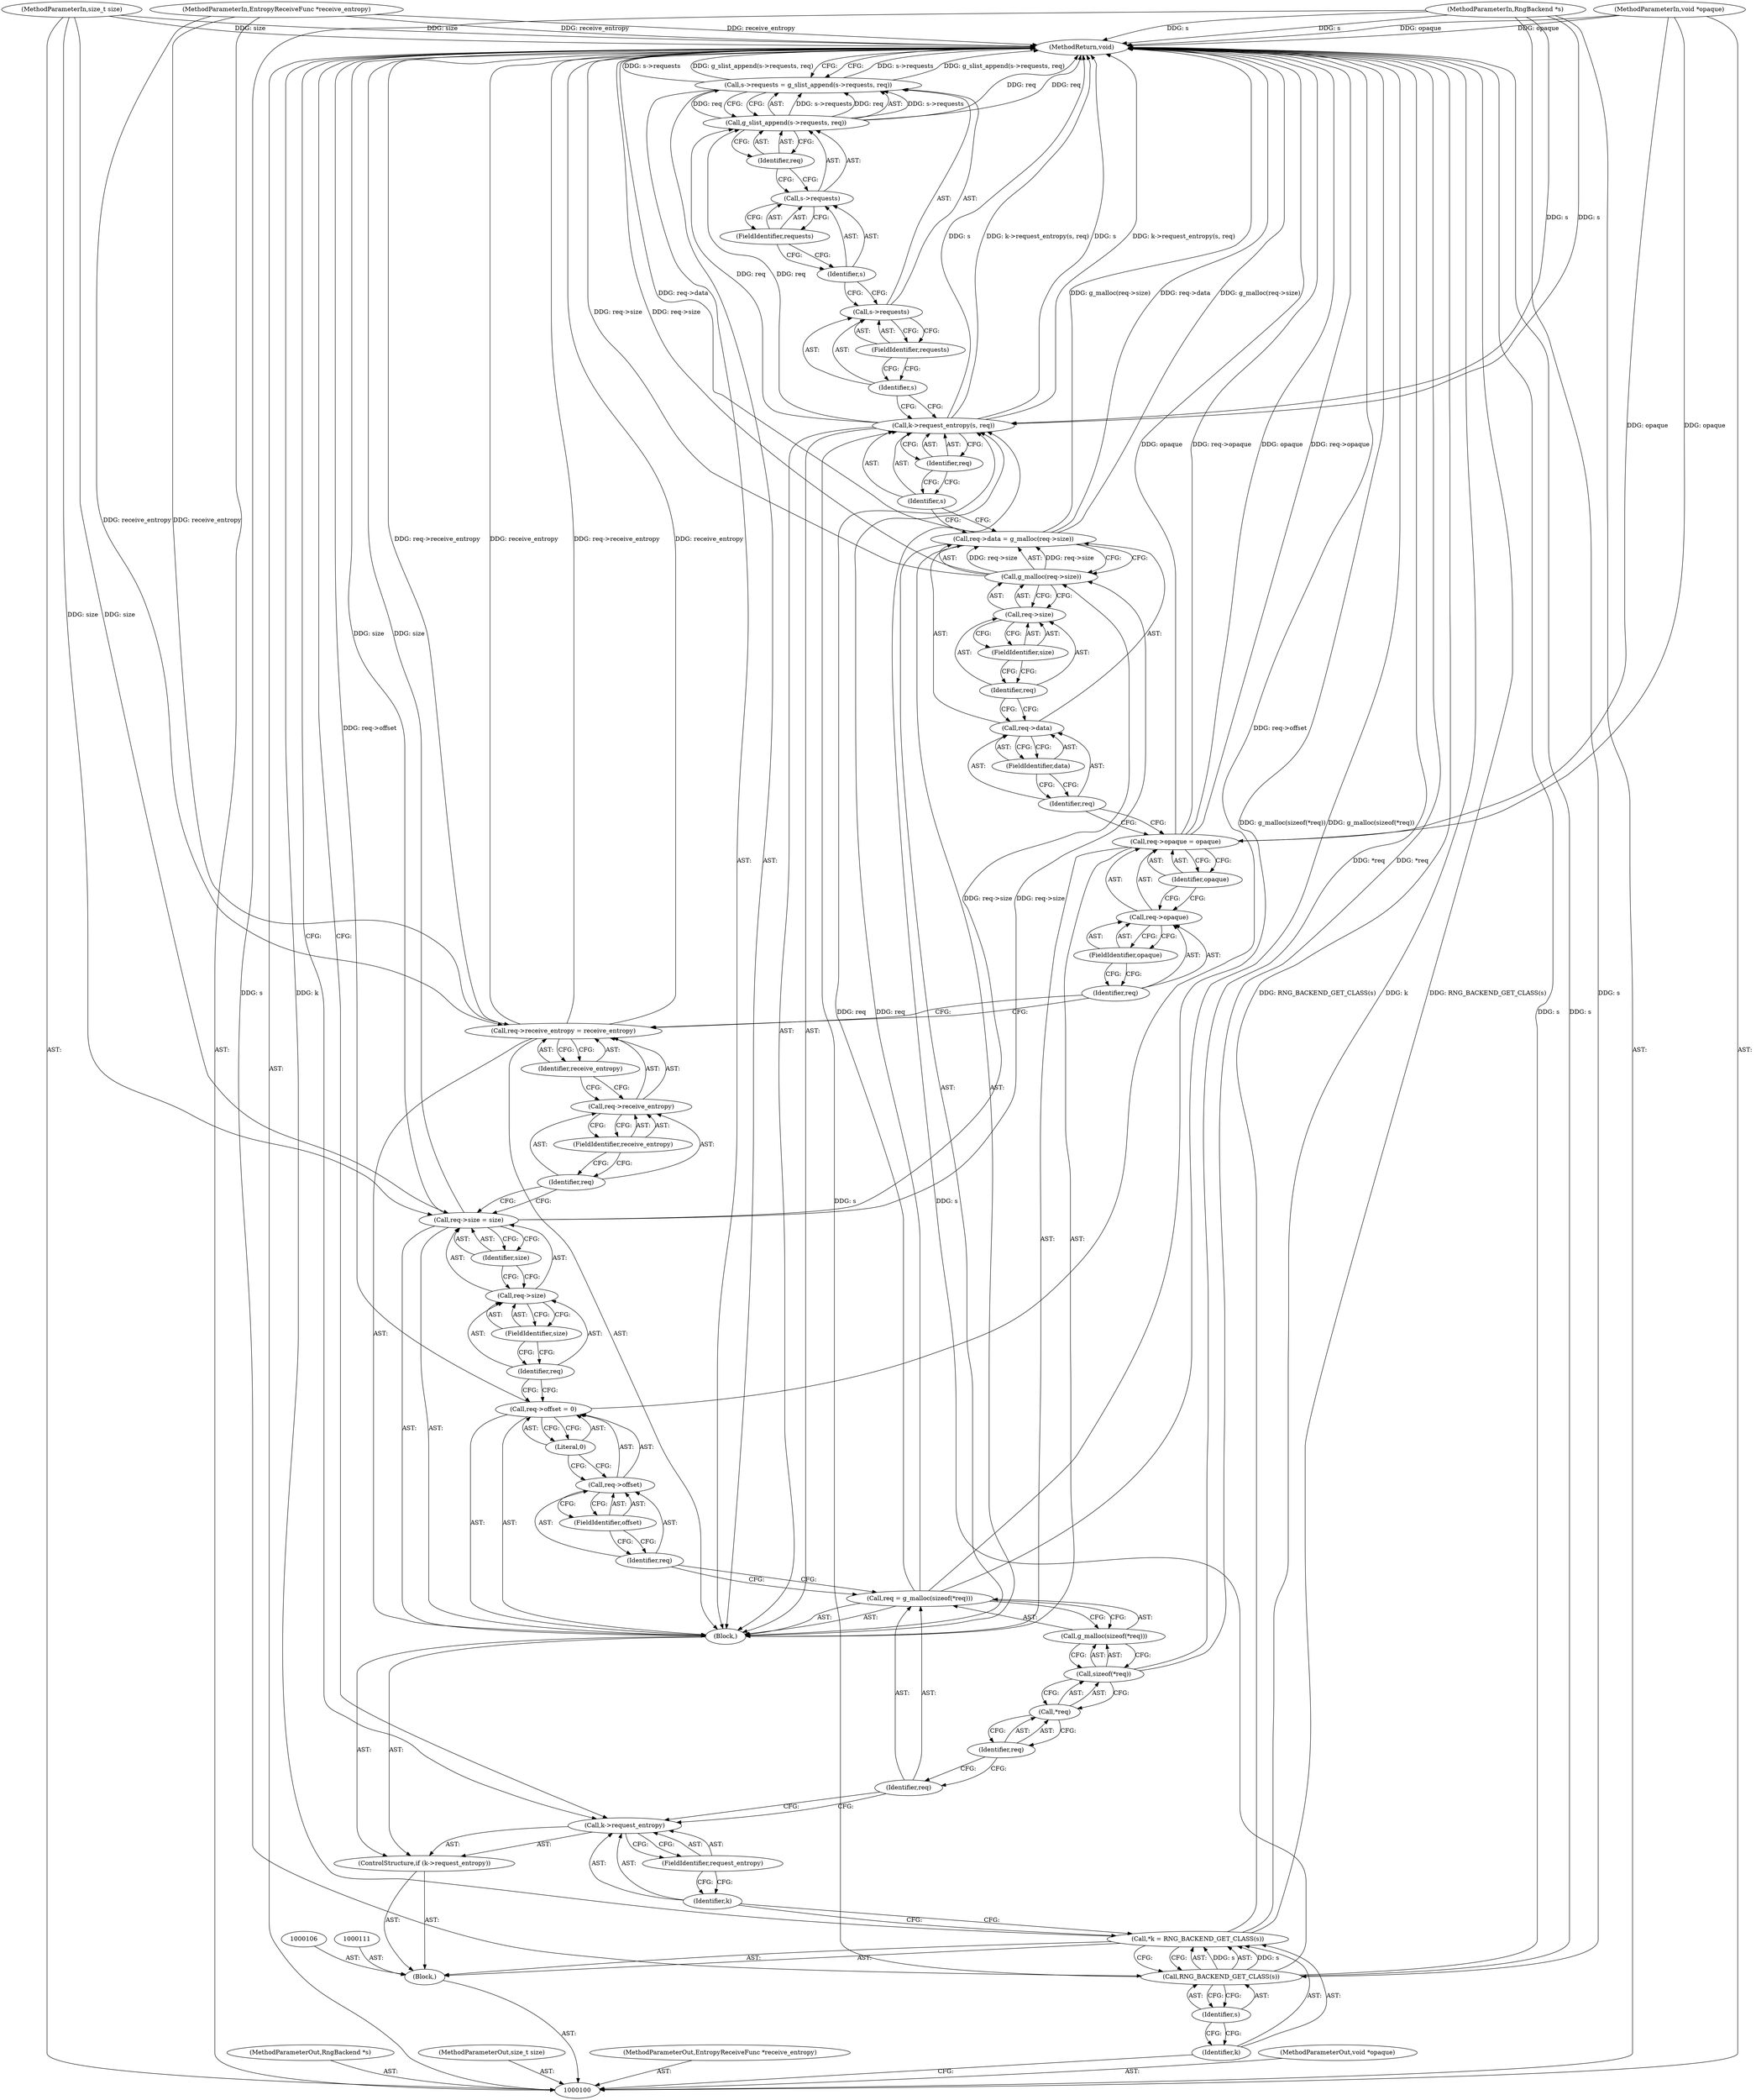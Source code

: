 digraph "0_qemu_60253ed1e6ec6d8e5ef2efe7bf755f475dce9956_0" {
"1000163" [label="(MethodReturn,void)"];
"1000101" [label="(MethodParameterIn,RngBackend *s)"];
"1000209" [label="(MethodParameterOut,RngBackend *s)"];
"1000102" [label="(MethodParameterIn,size_t size)"];
"1000210" [label="(MethodParameterOut,size_t size)"];
"1000126" [label="(FieldIdentifier,offset)"];
"1000127" [label="(Literal,0)"];
"1000123" [label="(Call,req->offset = 0)"];
"1000124" [label="(Call,req->offset)"];
"1000125" [label="(Identifier,req)"];
"1000131" [label="(FieldIdentifier,size)"];
"1000132" [label="(Identifier,size)"];
"1000128" [label="(Call,req->size = size)"];
"1000129" [label="(Call,req->size)"];
"1000130" [label="(Identifier,req)"];
"1000136" [label="(FieldIdentifier,receive_entropy)"];
"1000137" [label="(Identifier,receive_entropy)"];
"1000133" [label="(Call,req->receive_entropy = receive_entropy)"];
"1000134" [label="(Call,req->receive_entropy)"];
"1000135" [label="(Identifier,req)"];
"1000141" [label="(FieldIdentifier,opaque)"];
"1000142" [label="(Identifier,opaque)"];
"1000138" [label="(Call,req->opaque = opaque)"];
"1000139" [label="(Call,req->opaque)"];
"1000140" [label="(Identifier,req)"];
"1000146" [label="(FieldIdentifier,data)"];
"1000147" [label="(Call,g_malloc(req->size))"];
"1000148" [label="(Call,req->size)"];
"1000149" [label="(Identifier,req)"];
"1000150" [label="(FieldIdentifier,size)"];
"1000143" [label="(Call,req->data = g_malloc(req->size))"];
"1000144" [label="(Call,req->data)"];
"1000145" [label="(Identifier,req)"];
"1000152" [label="(Identifier,s)"];
"1000153" [label="(Identifier,req)"];
"1000151" [label="(Call,k->request_entropy(s, req))"];
"1000157" [label="(FieldIdentifier,requests)"];
"1000158" [label="(Call,g_slist_append(s->requests, req))"];
"1000159" [label="(Call,s->requests)"];
"1000160" [label="(Identifier,s)"];
"1000161" [label="(FieldIdentifier,requests)"];
"1000162" [label="(Identifier,req)"];
"1000154" [label="(Call,s->requests = g_slist_append(s->requests, req))"];
"1000155" [label="(Call,s->requests)"];
"1000156" [label="(Identifier,s)"];
"1000103" [label="(MethodParameterIn,EntropyReceiveFunc *receive_entropy)"];
"1000211" [label="(MethodParameterOut,EntropyReceiveFunc *receive_entropy)"];
"1000104" [label="(MethodParameterIn,void *opaque)"];
"1000212" [label="(MethodParameterOut,void *opaque)"];
"1000105" [label="(Block,)"];
"1000107" [label="(Call,*k = RNG_BACKEND_GET_CLASS(s))"];
"1000108" [label="(Identifier,k)"];
"1000109" [label="(Call,RNG_BACKEND_GET_CLASS(s))"];
"1000110" [label="(Identifier,s)"];
"1000115" [label="(FieldIdentifier,request_entropy)"];
"1000116" [label="(Block,)"];
"1000112" [label="(ControlStructure,if (k->request_entropy))"];
"1000113" [label="(Call,k->request_entropy)"];
"1000114" [label="(Identifier,k)"];
"1000119" [label="(Call,g_malloc(sizeof(*req)))"];
"1000120" [label="(Call,sizeof(*req))"];
"1000121" [label="(Call,*req)"];
"1000122" [label="(Identifier,req)"];
"1000117" [label="(Call,req = g_malloc(sizeof(*req)))"];
"1000118" [label="(Identifier,req)"];
"1000163" -> "1000100"  [label="AST: "];
"1000163" -> "1000154"  [label="CFG: "];
"1000163" -> "1000113"  [label="CFG: "];
"1000138" -> "1000163"  [label="DDG: opaque"];
"1000138" -> "1000163"  [label="DDG: req->opaque"];
"1000107" -> "1000163"  [label="DDG: k"];
"1000107" -> "1000163"  [label="DDG: RNG_BACKEND_GET_CLASS(s)"];
"1000104" -> "1000163"  [label="DDG: opaque"];
"1000151" -> "1000163"  [label="DDG: s"];
"1000151" -> "1000163"  [label="DDG: k->request_entropy(s, req)"];
"1000120" -> "1000163"  [label="DDG: *req"];
"1000147" -> "1000163"  [label="DDG: req->size"];
"1000117" -> "1000163"  [label="DDG: g_malloc(sizeof(*req))"];
"1000158" -> "1000163"  [label="DDG: req"];
"1000143" -> "1000163"  [label="DDG: g_malloc(req->size)"];
"1000143" -> "1000163"  [label="DDG: req->data"];
"1000123" -> "1000163"  [label="DDG: req->offset"];
"1000128" -> "1000163"  [label="DDG: size"];
"1000154" -> "1000163"  [label="DDG: s->requests"];
"1000154" -> "1000163"  [label="DDG: g_slist_append(s->requests, req)"];
"1000133" -> "1000163"  [label="DDG: req->receive_entropy"];
"1000133" -> "1000163"  [label="DDG: receive_entropy"];
"1000103" -> "1000163"  [label="DDG: receive_entropy"];
"1000102" -> "1000163"  [label="DDG: size"];
"1000101" -> "1000163"  [label="DDG: s"];
"1000109" -> "1000163"  [label="DDG: s"];
"1000101" -> "1000100"  [label="AST: "];
"1000101" -> "1000163"  [label="DDG: s"];
"1000101" -> "1000109"  [label="DDG: s"];
"1000101" -> "1000151"  [label="DDG: s"];
"1000209" -> "1000100"  [label="AST: "];
"1000102" -> "1000100"  [label="AST: "];
"1000102" -> "1000163"  [label="DDG: size"];
"1000102" -> "1000128"  [label="DDG: size"];
"1000210" -> "1000100"  [label="AST: "];
"1000126" -> "1000124"  [label="AST: "];
"1000126" -> "1000125"  [label="CFG: "];
"1000124" -> "1000126"  [label="CFG: "];
"1000127" -> "1000123"  [label="AST: "];
"1000127" -> "1000124"  [label="CFG: "];
"1000123" -> "1000127"  [label="CFG: "];
"1000123" -> "1000116"  [label="AST: "];
"1000123" -> "1000127"  [label="CFG: "];
"1000124" -> "1000123"  [label="AST: "];
"1000127" -> "1000123"  [label="AST: "];
"1000130" -> "1000123"  [label="CFG: "];
"1000123" -> "1000163"  [label="DDG: req->offset"];
"1000124" -> "1000123"  [label="AST: "];
"1000124" -> "1000126"  [label="CFG: "];
"1000125" -> "1000124"  [label="AST: "];
"1000126" -> "1000124"  [label="AST: "];
"1000127" -> "1000124"  [label="CFG: "];
"1000125" -> "1000124"  [label="AST: "];
"1000125" -> "1000117"  [label="CFG: "];
"1000126" -> "1000125"  [label="CFG: "];
"1000131" -> "1000129"  [label="AST: "];
"1000131" -> "1000130"  [label="CFG: "];
"1000129" -> "1000131"  [label="CFG: "];
"1000132" -> "1000128"  [label="AST: "];
"1000132" -> "1000129"  [label="CFG: "];
"1000128" -> "1000132"  [label="CFG: "];
"1000128" -> "1000116"  [label="AST: "];
"1000128" -> "1000132"  [label="CFG: "];
"1000129" -> "1000128"  [label="AST: "];
"1000132" -> "1000128"  [label="AST: "];
"1000135" -> "1000128"  [label="CFG: "];
"1000128" -> "1000163"  [label="DDG: size"];
"1000102" -> "1000128"  [label="DDG: size"];
"1000128" -> "1000147"  [label="DDG: req->size"];
"1000129" -> "1000128"  [label="AST: "];
"1000129" -> "1000131"  [label="CFG: "];
"1000130" -> "1000129"  [label="AST: "];
"1000131" -> "1000129"  [label="AST: "];
"1000132" -> "1000129"  [label="CFG: "];
"1000130" -> "1000129"  [label="AST: "];
"1000130" -> "1000123"  [label="CFG: "];
"1000131" -> "1000130"  [label="CFG: "];
"1000136" -> "1000134"  [label="AST: "];
"1000136" -> "1000135"  [label="CFG: "];
"1000134" -> "1000136"  [label="CFG: "];
"1000137" -> "1000133"  [label="AST: "];
"1000137" -> "1000134"  [label="CFG: "];
"1000133" -> "1000137"  [label="CFG: "];
"1000133" -> "1000116"  [label="AST: "];
"1000133" -> "1000137"  [label="CFG: "];
"1000134" -> "1000133"  [label="AST: "];
"1000137" -> "1000133"  [label="AST: "];
"1000140" -> "1000133"  [label="CFG: "];
"1000133" -> "1000163"  [label="DDG: req->receive_entropy"];
"1000133" -> "1000163"  [label="DDG: receive_entropy"];
"1000103" -> "1000133"  [label="DDG: receive_entropy"];
"1000134" -> "1000133"  [label="AST: "];
"1000134" -> "1000136"  [label="CFG: "];
"1000135" -> "1000134"  [label="AST: "];
"1000136" -> "1000134"  [label="AST: "];
"1000137" -> "1000134"  [label="CFG: "];
"1000135" -> "1000134"  [label="AST: "];
"1000135" -> "1000128"  [label="CFG: "];
"1000136" -> "1000135"  [label="CFG: "];
"1000141" -> "1000139"  [label="AST: "];
"1000141" -> "1000140"  [label="CFG: "];
"1000139" -> "1000141"  [label="CFG: "];
"1000142" -> "1000138"  [label="AST: "];
"1000142" -> "1000139"  [label="CFG: "];
"1000138" -> "1000142"  [label="CFG: "];
"1000138" -> "1000116"  [label="AST: "];
"1000138" -> "1000142"  [label="CFG: "];
"1000139" -> "1000138"  [label="AST: "];
"1000142" -> "1000138"  [label="AST: "];
"1000145" -> "1000138"  [label="CFG: "];
"1000138" -> "1000163"  [label="DDG: opaque"];
"1000138" -> "1000163"  [label="DDG: req->opaque"];
"1000104" -> "1000138"  [label="DDG: opaque"];
"1000139" -> "1000138"  [label="AST: "];
"1000139" -> "1000141"  [label="CFG: "];
"1000140" -> "1000139"  [label="AST: "];
"1000141" -> "1000139"  [label="AST: "];
"1000142" -> "1000139"  [label="CFG: "];
"1000140" -> "1000139"  [label="AST: "];
"1000140" -> "1000133"  [label="CFG: "];
"1000141" -> "1000140"  [label="CFG: "];
"1000146" -> "1000144"  [label="AST: "];
"1000146" -> "1000145"  [label="CFG: "];
"1000144" -> "1000146"  [label="CFG: "];
"1000147" -> "1000143"  [label="AST: "];
"1000147" -> "1000148"  [label="CFG: "];
"1000148" -> "1000147"  [label="AST: "];
"1000143" -> "1000147"  [label="CFG: "];
"1000147" -> "1000163"  [label="DDG: req->size"];
"1000147" -> "1000143"  [label="DDG: req->size"];
"1000128" -> "1000147"  [label="DDG: req->size"];
"1000148" -> "1000147"  [label="AST: "];
"1000148" -> "1000150"  [label="CFG: "];
"1000149" -> "1000148"  [label="AST: "];
"1000150" -> "1000148"  [label="AST: "];
"1000147" -> "1000148"  [label="CFG: "];
"1000149" -> "1000148"  [label="AST: "];
"1000149" -> "1000144"  [label="CFG: "];
"1000150" -> "1000149"  [label="CFG: "];
"1000150" -> "1000148"  [label="AST: "];
"1000150" -> "1000149"  [label="CFG: "];
"1000148" -> "1000150"  [label="CFG: "];
"1000143" -> "1000116"  [label="AST: "];
"1000143" -> "1000147"  [label="CFG: "];
"1000144" -> "1000143"  [label="AST: "];
"1000147" -> "1000143"  [label="AST: "];
"1000152" -> "1000143"  [label="CFG: "];
"1000143" -> "1000163"  [label="DDG: g_malloc(req->size)"];
"1000143" -> "1000163"  [label="DDG: req->data"];
"1000147" -> "1000143"  [label="DDG: req->size"];
"1000144" -> "1000143"  [label="AST: "];
"1000144" -> "1000146"  [label="CFG: "];
"1000145" -> "1000144"  [label="AST: "];
"1000146" -> "1000144"  [label="AST: "];
"1000149" -> "1000144"  [label="CFG: "];
"1000145" -> "1000144"  [label="AST: "];
"1000145" -> "1000138"  [label="CFG: "];
"1000146" -> "1000145"  [label="CFG: "];
"1000152" -> "1000151"  [label="AST: "];
"1000152" -> "1000143"  [label="CFG: "];
"1000153" -> "1000152"  [label="CFG: "];
"1000153" -> "1000151"  [label="AST: "];
"1000153" -> "1000152"  [label="CFG: "];
"1000151" -> "1000153"  [label="CFG: "];
"1000151" -> "1000116"  [label="AST: "];
"1000151" -> "1000153"  [label="CFG: "];
"1000152" -> "1000151"  [label="AST: "];
"1000153" -> "1000151"  [label="AST: "];
"1000156" -> "1000151"  [label="CFG: "];
"1000151" -> "1000163"  [label="DDG: s"];
"1000151" -> "1000163"  [label="DDG: k->request_entropy(s, req)"];
"1000109" -> "1000151"  [label="DDG: s"];
"1000101" -> "1000151"  [label="DDG: s"];
"1000117" -> "1000151"  [label="DDG: req"];
"1000151" -> "1000158"  [label="DDG: req"];
"1000157" -> "1000155"  [label="AST: "];
"1000157" -> "1000156"  [label="CFG: "];
"1000155" -> "1000157"  [label="CFG: "];
"1000158" -> "1000154"  [label="AST: "];
"1000158" -> "1000162"  [label="CFG: "];
"1000159" -> "1000158"  [label="AST: "];
"1000162" -> "1000158"  [label="AST: "];
"1000154" -> "1000158"  [label="CFG: "];
"1000158" -> "1000163"  [label="DDG: req"];
"1000158" -> "1000154"  [label="DDG: s->requests"];
"1000158" -> "1000154"  [label="DDG: req"];
"1000151" -> "1000158"  [label="DDG: req"];
"1000159" -> "1000158"  [label="AST: "];
"1000159" -> "1000161"  [label="CFG: "];
"1000160" -> "1000159"  [label="AST: "];
"1000161" -> "1000159"  [label="AST: "];
"1000162" -> "1000159"  [label="CFG: "];
"1000160" -> "1000159"  [label="AST: "];
"1000160" -> "1000155"  [label="CFG: "];
"1000161" -> "1000160"  [label="CFG: "];
"1000161" -> "1000159"  [label="AST: "];
"1000161" -> "1000160"  [label="CFG: "];
"1000159" -> "1000161"  [label="CFG: "];
"1000162" -> "1000158"  [label="AST: "];
"1000162" -> "1000159"  [label="CFG: "];
"1000158" -> "1000162"  [label="CFG: "];
"1000154" -> "1000116"  [label="AST: "];
"1000154" -> "1000158"  [label="CFG: "];
"1000155" -> "1000154"  [label="AST: "];
"1000158" -> "1000154"  [label="AST: "];
"1000163" -> "1000154"  [label="CFG: "];
"1000154" -> "1000163"  [label="DDG: s->requests"];
"1000154" -> "1000163"  [label="DDG: g_slist_append(s->requests, req)"];
"1000158" -> "1000154"  [label="DDG: s->requests"];
"1000158" -> "1000154"  [label="DDG: req"];
"1000155" -> "1000154"  [label="AST: "];
"1000155" -> "1000157"  [label="CFG: "];
"1000156" -> "1000155"  [label="AST: "];
"1000157" -> "1000155"  [label="AST: "];
"1000160" -> "1000155"  [label="CFG: "];
"1000156" -> "1000155"  [label="AST: "];
"1000156" -> "1000151"  [label="CFG: "];
"1000157" -> "1000156"  [label="CFG: "];
"1000103" -> "1000100"  [label="AST: "];
"1000103" -> "1000163"  [label="DDG: receive_entropy"];
"1000103" -> "1000133"  [label="DDG: receive_entropy"];
"1000211" -> "1000100"  [label="AST: "];
"1000104" -> "1000100"  [label="AST: "];
"1000104" -> "1000163"  [label="DDG: opaque"];
"1000104" -> "1000138"  [label="DDG: opaque"];
"1000212" -> "1000100"  [label="AST: "];
"1000105" -> "1000100"  [label="AST: "];
"1000106" -> "1000105"  [label="AST: "];
"1000107" -> "1000105"  [label="AST: "];
"1000111" -> "1000105"  [label="AST: "];
"1000112" -> "1000105"  [label="AST: "];
"1000107" -> "1000105"  [label="AST: "];
"1000107" -> "1000109"  [label="CFG: "];
"1000108" -> "1000107"  [label="AST: "];
"1000109" -> "1000107"  [label="AST: "];
"1000114" -> "1000107"  [label="CFG: "];
"1000107" -> "1000163"  [label="DDG: k"];
"1000107" -> "1000163"  [label="DDG: RNG_BACKEND_GET_CLASS(s)"];
"1000109" -> "1000107"  [label="DDG: s"];
"1000108" -> "1000107"  [label="AST: "];
"1000108" -> "1000100"  [label="CFG: "];
"1000110" -> "1000108"  [label="CFG: "];
"1000109" -> "1000107"  [label="AST: "];
"1000109" -> "1000110"  [label="CFG: "];
"1000110" -> "1000109"  [label="AST: "];
"1000107" -> "1000109"  [label="CFG: "];
"1000109" -> "1000163"  [label="DDG: s"];
"1000109" -> "1000107"  [label="DDG: s"];
"1000101" -> "1000109"  [label="DDG: s"];
"1000109" -> "1000151"  [label="DDG: s"];
"1000110" -> "1000109"  [label="AST: "];
"1000110" -> "1000108"  [label="CFG: "];
"1000109" -> "1000110"  [label="CFG: "];
"1000115" -> "1000113"  [label="AST: "];
"1000115" -> "1000114"  [label="CFG: "];
"1000113" -> "1000115"  [label="CFG: "];
"1000116" -> "1000112"  [label="AST: "];
"1000117" -> "1000116"  [label="AST: "];
"1000123" -> "1000116"  [label="AST: "];
"1000128" -> "1000116"  [label="AST: "];
"1000133" -> "1000116"  [label="AST: "];
"1000138" -> "1000116"  [label="AST: "];
"1000143" -> "1000116"  [label="AST: "];
"1000151" -> "1000116"  [label="AST: "];
"1000154" -> "1000116"  [label="AST: "];
"1000112" -> "1000105"  [label="AST: "];
"1000113" -> "1000112"  [label="AST: "];
"1000116" -> "1000112"  [label="AST: "];
"1000113" -> "1000112"  [label="AST: "];
"1000113" -> "1000115"  [label="CFG: "];
"1000114" -> "1000113"  [label="AST: "];
"1000115" -> "1000113"  [label="AST: "];
"1000118" -> "1000113"  [label="CFG: "];
"1000163" -> "1000113"  [label="CFG: "];
"1000114" -> "1000113"  [label="AST: "];
"1000114" -> "1000107"  [label="CFG: "];
"1000115" -> "1000114"  [label="CFG: "];
"1000119" -> "1000117"  [label="AST: "];
"1000119" -> "1000120"  [label="CFG: "];
"1000120" -> "1000119"  [label="AST: "];
"1000117" -> "1000119"  [label="CFG: "];
"1000120" -> "1000119"  [label="AST: "];
"1000120" -> "1000121"  [label="CFG: "];
"1000121" -> "1000120"  [label="AST: "];
"1000119" -> "1000120"  [label="CFG: "];
"1000120" -> "1000163"  [label="DDG: *req"];
"1000121" -> "1000120"  [label="AST: "];
"1000121" -> "1000122"  [label="CFG: "];
"1000122" -> "1000121"  [label="AST: "];
"1000120" -> "1000121"  [label="CFG: "];
"1000122" -> "1000121"  [label="AST: "];
"1000122" -> "1000118"  [label="CFG: "];
"1000121" -> "1000122"  [label="CFG: "];
"1000117" -> "1000116"  [label="AST: "];
"1000117" -> "1000119"  [label="CFG: "];
"1000118" -> "1000117"  [label="AST: "];
"1000119" -> "1000117"  [label="AST: "];
"1000125" -> "1000117"  [label="CFG: "];
"1000117" -> "1000163"  [label="DDG: g_malloc(sizeof(*req))"];
"1000117" -> "1000151"  [label="DDG: req"];
"1000118" -> "1000117"  [label="AST: "];
"1000118" -> "1000113"  [label="CFG: "];
"1000122" -> "1000118"  [label="CFG: "];
}
